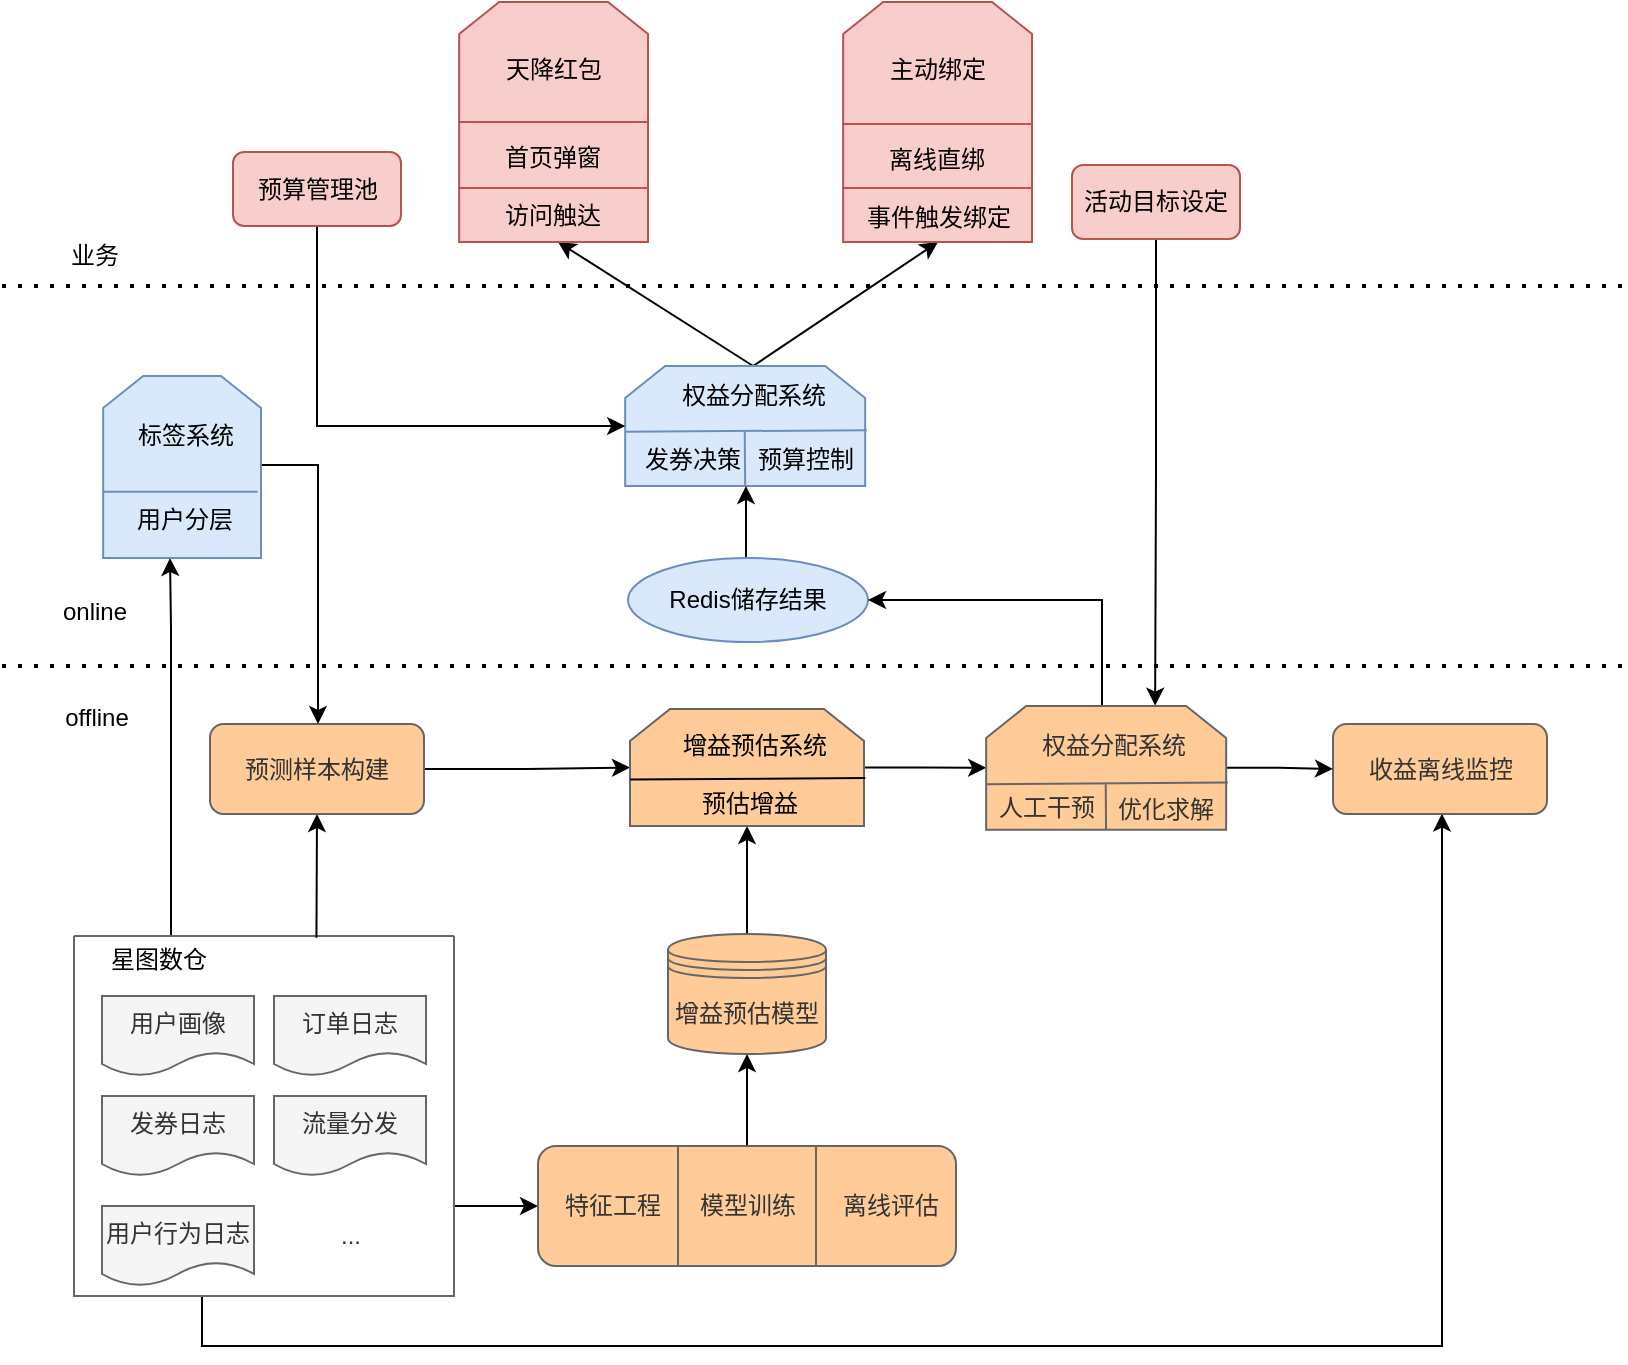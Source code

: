 <mxfile version="20.8.20" type="github">
  <diagram name="第 1 页" id="IimC38TZ5ozDidSI9xtI">
    <mxGraphModel dx="2765" dy="1541" grid="1" gridSize="10" guides="1" tooltips="1" connect="1" arrows="1" fold="1" page="1" pageScale="1" pageWidth="827" pageHeight="1169" math="0" shadow="0">
      <root>
        <mxCell id="0" />
        <mxCell id="1" parent="0" />
        <mxCell id="deylKBLWcx-nHvbVOKOh-44" style="edgeStyle=orthogonalEdgeStyle;rounded=0;orthogonalLoop=1;jettySize=auto;html=1;exitX=0.25;exitY=0;exitDx=0;exitDy=0;strokeWidth=1;" edge="1" parent="1" target="deylKBLWcx-nHvbVOKOh-62">
          <mxGeometry relative="1" as="geometry">
            <mxPoint x="93.5" y="627.0" as="sourcePoint" />
            <mxPoint x="92.54" y="321" as="targetPoint" />
            <Array as="points">
              <mxPoint x="93" y="473" />
              <mxPoint x="93" y="473" />
            </Array>
          </mxGeometry>
        </mxCell>
        <mxCell id="deylKBLWcx-nHvbVOKOh-45" style="edgeStyle=orthogonalEdgeStyle;rounded=0;orthogonalLoop=1;jettySize=auto;html=1;exitX=1;exitY=0.75;exitDx=0;exitDy=0;entryX=0;entryY=0.5;entryDx=0;entryDy=0;strokeWidth=1;" edge="1" parent="1" source="deylKBLWcx-nHvbVOKOh-47" target="deylKBLWcx-nHvbVOKOh-107">
          <mxGeometry relative="1" as="geometry" />
        </mxCell>
        <mxCell id="deylKBLWcx-nHvbVOKOh-46" style="edgeStyle=orthogonalEdgeStyle;rounded=0;orthogonalLoop=1;jettySize=auto;html=1;strokeWidth=1;entryX=0.505;entryY=0.996;entryDx=0;entryDy=0;entryPerimeter=0;" edge="1" parent="1" source="deylKBLWcx-nHvbVOKOh-47" target="deylKBLWcx-nHvbVOKOh-54">
          <mxGeometry relative="1" as="geometry">
            <mxPoint x="729" y="572" as="targetPoint" />
            <Array as="points">
              <mxPoint x="109" y="832" />
              <mxPoint x="729" y="832" />
              <mxPoint x="729" y="566" />
            </Array>
          </mxGeometry>
        </mxCell>
        <mxCell id="deylKBLWcx-nHvbVOKOh-47" value="" style="swimlane;startSize=0;rounded=1;arcSize=38;fillColor=#f5f5f5;fontColor=#333333;strokeColor=#666666;" vertex="1" parent="1">
          <mxGeometry x="45" y="627" width="190" height="180" as="geometry">
            <mxRectangle x="60" y="825" width="50" height="40" as="alternateBounds" />
          </mxGeometry>
        </mxCell>
        <mxCell id="deylKBLWcx-nHvbVOKOh-48" value="用户画像" style="shape=document;whiteSpace=wrap;html=1;boundedLbl=1;rounded=1;fillColor=#f5f5f5;fontColor=#333333;strokeColor=#666666;" vertex="1" parent="deylKBLWcx-nHvbVOKOh-47">
          <mxGeometry x="14" y="30" width="76" height="40" as="geometry" />
        </mxCell>
        <mxCell id="deylKBLWcx-nHvbVOKOh-49" value="订单日志" style="shape=document;whiteSpace=wrap;html=1;boundedLbl=1;rounded=1;fillColor=#f5f5f5;fontColor=#333333;strokeColor=#666666;" vertex="1" parent="deylKBLWcx-nHvbVOKOh-47">
          <mxGeometry x="100" y="30" width="76" height="40" as="geometry" />
        </mxCell>
        <mxCell id="deylKBLWcx-nHvbVOKOh-50" value="发券日志" style="shape=document;whiteSpace=wrap;html=1;boundedLbl=1;rounded=1;fillColor=#f5f5f5;fontColor=#333333;strokeColor=#666666;" vertex="1" parent="deylKBLWcx-nHvbVOKOh-47">
          <mxGeometry x="14" y="80" width="76" height="40" as="geometry" />
        </mxCell>
        <mxCell id="deylKBLWcx-nHvbVOKOh-51" value="流量分发" style="shape=document;whiteSpace=wrap;html=1;boundedLbl=1;rounded=1;fillColor=#f5f5f5;fontColor=#333333;strokeColor=#666666;" vertex="1" parent="deylKBLWcx-nHvbVOKOh-47">
          <mxGeometry x="100" y="80" width="76" height="40" as="geometry" />
        </mxCell>
        <mxCell id="deylKBLWcx-nHvbVOKOh-52" value="用户行为日志" style="shape=document;whiteSpace=wrap;html=1;boundedLbl=1;rounded=1;fillColor=#f5f5f5;fontColor=#333333;strokeColor=#666666;" vertex="1" parent="deylKBLWcx-nHvbVOKOh-47">
          <mxGeometry x="14" y="135" width="76" height="40" as="geometry" />
        </mxCell>
        <mxCell id="deylKBLWcx-nHvbVOKOh-53" value="..." style="text;html=1;align=center;verticalAlign=middle;resizable=0;points=[];autosize=1;strokeColor=none;fillColor=none;fontColor=#333333;" vertex="1" parent="deylKBLWcx-nHvbVOKOh-47">
          <mxGeometry x="123" y="135" width="30" height="30" as="geometry" />
        </mxCell>
        <mxCell id="deylKBLWcx-nHvbVOKOh-54" value="收益离线监控" style="rounded=1;whiteSpace=wrap;html=1;fillColor=#FFCC99;fontColor=#333333;strokeColor=#666666;" vertex="1" parent="1">
          <mxGeometry x="674.5" y="521" width="107" height="45" as="geometry" />
        </mxCell>
        <mxCell id="deylKBLWcx-nHvbVOKOh-55" style="edgeStyle=orthogonalEdgeStyle;rounded=0;orthogonalLoop=1;jettySize=auto;html=1;entryX=0;entryY=0.5;entryDx=0;entryDy=0;strokeWidth=1;" edge="1" parent="1" source="deylKBLWcx-nHvbVOKOh-56" target="deylKBLWcx-nHvbVOKOh-96">
          <mxGeometry relative="1" as="geometry" />
        </mxCell>
        <mxCell id="deylKBLWcx-nHvbVOKOh-56" value="预测样本构建" style="rounded=1;whiteSpace=wrap;html=1;fillColor=#FFCC99;fontColor=#333333;strokeColor=#666666;" vertex="1" parent="1">
          <mxGeometry x="113" y="521" width="107" height="45" as="geometry" />
        </mxCell>
        <mxCell id="deylKBLWcx-nHvbVOKOh-57" style="edgeStyle=orthogonalEdgeStyle;rounded=0;orthogonalLoop=1;jettySize=auto;html=1;entryX=0.5;entryY=1;entryDx=0;entryDy=0;strokeWidth=1;" edge="1" parent="1" source="deylKBLWcx-nHvbVOKOh-107" target="deylKBLWcx-nHvbVOKOh-59">
          <mxGeometry relative="1" as="geometry" />
        </mxCell>
        <mxCell id="deylKBLWcx-nHvbVOKOh-58" style="edgeStyle=orthogonalEdgeStyle;rounded=0;orthogonalLoop=1;jettySize=auto;html=1;strokeWidth=1;entryX=0.5;entryY=1;entryDx=0;entryDy=0;" edge="1" parent="1" source="deylKBLWcx-nHvbVOKOh-59" target="deylKBLWcx-nHvbVOKOh-96">
          <mxGeometry relative="1" as="geometry">
            <mxPoint x="389" y="582" as="targetPoint" />
          </mxGeometry>
        </mxCell>
        <mxCell id="deylKBLWcx-nHvbVOKOh-59" value="增益预估模型" style="shape=datastore;whiteSpace=wrap;html=1;rounded=1;glass=0;sketch=0;strokeWidth=1;fillColor=#FFCC99;fontColor=#333333;strokeColor=#666666;" vertex="1" parent="1">
          <mxGeometry x="342" y="626" width="79" height="60" as="geometry" />
        </mxCell>
        <mxCell id="deylKBLWcx-nHvbVOKOh-60" style="edgeStyle=orthogonalEdgeStyle;rounded=0;orthogonalLoop=1;jettySize=auto;html=1;exitX=0.5;exitY=1;exitDx=0;exitDy=0;entryX=0.704;entryY=-0.003;entryDx=0;entryDy=0;entryPerimeter=0;strokeWidth=1;" edge="1" parent="1" source="deylKBLWcx-nHvbVOKOh-61" target="deylKBLWcx-nHvbVOKOh-100">
          <mxGeometry relative="1" as="geometry" />
        </mxCell>
        <mxCell id="deylKBLWcx-nHvbVOKOh-61" value="活动目标设定" style="rounded=1;whiteSpace=wrap;html=1;glass=0;sketch=0;strokeWidth=1;fillColor=#f8cecc;strokeColor=#b85450;" vertex="1" parent="1">
          <mxGeometry x="544" y="241.5" width="84" height="37" as="geometry" />
        </mxCell>
        <mxCell id="deylKBLWcx-nHvbVOKOh-62" value="" style="shape=loopLimit;whiteSpace=wrap;html=1;rounded=0;sketch=0;size=20;fillColor=#dae8fc;strokeColor=#6c8ebf;" vertex="1" parent="1">
          <mxGeometry x="59.58" y="347" width="78.92" height="91" as="geometry" />
        </mxCell>
        <mxCell id="deylKBLWcx-nHvbVOKOh-63" style="edgeStyle=orthogonalEdgeStyle;rounded=0;orthogonalLoop=1;jettySize=auto;html=1;strokeWidth=1;exitX=0.98;exitY=0.982;exitDx=0;exitDy=0;exitPerimeter=0;" edge="1" parent="1" source="deylKBLWcx-nHvbVOKOh-64" target="deylKBLWcx-nHvbVOKOh-56">
          <mxGeometry relative="1" as="geometry">
            <mxPoint x="139" y="362" as="sourcePoint" />
            <Array as="points">
              <mxPoint x="167" y="392" />
            </Array>
          </mxGeometry>
        </mxCell>
        <mxCell id="deylKBLWcx-nHvbVOKOh-64" value="标签系统" style="text;html=1;strokeColor=none;fillColor=none;align=center;verticalAlign=middle;whiteSpace=wrap;rounded=0;sketch=0;" vertex="1" parent="1">
          <mxGeometry x="60.5" y="362" width="80" height="30" as="geometry" />
        </mxCell>
        <mxCell id="deylKBLWcx-nHvbVOKOh-65" value="" style="endArrow=none;html=1;rounded=0;exitX=-0.01;exitY=0.572;exitDx=0;exitDy=0;exitPerimeter=0;fillColor=#dae8fc;strokeColor=#6c8ebf;" edge="1" parent="1">
          <mxGeometry width="50" height="50" relative="1" as="geometry">
            <mxPoint x="59.29" y="404.9" as="sourcePoint" />
            <mxPoint x="136.79" y="404.9" as="targetPoint" />
          </mxGeometry>
        </mxCell>
        <mxCell id="deylKBLWcx-nHvbVOKOh-66" value="用户分层" style="text;html=1;align=center;verticalAlign=middle;resizable=0;points=[];autosize=1;strokeColor=none;fillColor=none;" vertex="1" parent="1">
          <mxGeometry x="65" y="404" width="70" height="30" as="geometry" />
        </mxCell>
        <mxCell id="deylKBLWcx-nHvbVOKOh-67" value="" style="endArrow=classic;html=1;rounded=0;strokeWidth=1;entryX=0.5;entryY=1;entryDx=0;entryDy=0;exitX=0.638;exitY=0.005;exitDx=0;exitDy=0;exitPerimeter=0;" edge="1" parent="1" source="deylKBLWcx-nHvbVOKOh-47" target="deylKBLWcx-nHvbVOKOh-56">
          <mxGeometry width="50" height="50" relative="1" as="geometry">
            <mxPoint x="237" y="622" as="sourcePoint" />
            <mxPoint x="287" y="592" as="targetPoint" />
          </mxGeometry>
        </mxCell>
        <mxCell id="deylKBLWcx-nHvbVOKOh-68" style="edgeStyle=orthogonalEdgeStyle;rounded=0;orthogonalLoop=1;jettySize=auto;html=1;exitX=1;exitY=0.5;exitDx=0;exitDy=0;entryX=0;entryY=0.5;entryDx=0;entryDy=0;strokeWidth=1;" edge="1" parent="1" source="deylKBLWcx-nHvbVOKOh-96" target="deylKBLWcx-nHvbVOKOh-100">
          <mxGeometry relative="1" as="geometry" />
        </mxCell>
        <mxCell id="deylKBLWcx-nHvbVOKOh-69" style="edgeStyle=orthogonalEdgeStyle;rounded=0;orthogonalLoop=1;jettySize=auto;html=1;exitX=1;exitY=0.5;exitDx=0;exitDy=0;entryX=0;entryY=0.5;entryDx=0;entryDy=0;strokeWidth=1;" edge="1" parent="1" source="deylKBLWcx-nHvbVOKOh-100" target="deylKBLWcx-nHvbVOKOh-54">
          <mxGeometry relative="1" as="geometry" />
        </mxCell>
        <mxCell id="deylKBLWcx-nHvbVOKOh-70" value="" style="group;fillColor=none;fontColor=#333333;strokeColor=none;container=0;" vertex="1" connectable="0" parent="1">
          <mxGeometry x="276" y="732" width="209" height="60" as="geometry" />
        </mxCell>
        <mxCell id="deylKBLWcx-nHvbVOKOh-71" value="" style="endArrow=classic;html=1;rounded=0;strokeWidth=1;entryX=0.543;entryY=0.933;entryDx=0;entryDy=0;entryPerimeter=0;exitX=0.5;exitY=0;exitDx=0;exitDy=0;" edge="1" parent="1" source="deylKBLWcx-nHvbVOKOh-84" target="deylKBLWcx-nHvbVOKOh-77">
          <mxGeometry width="50" height="50" relative="1" as="geometry">
            <mxPoint x="87" y="310" as="sourcePoint" />
            <mxPoint x="277" y="330" as="targetPoint" />
          </mxGeometry>
        </mxCell>
        <mxCell id="deylKBLWcx-nHvbVOKOh-72" value="" style="shape=loopLimit;whiteSpace=wrap;html=1;rounded=0;sketch=0;size=20;container=0;fillColor=#f8cecc;strokeColor=#b85450;" vertex="1" parent="1">
          <mxGeometry x="237.58" y="160" width="94.42" height="120" as="geometry" />
        </mxCell>
        <mxCell id="deylKBLWcx-nHvbVOKOh-73" value="" style="endArrow=none;html=1;rounded=0;exitX=-0.01;exitY=0.572;exitDx=0;exitDy=0;exitPerimeter=0;fillColor=#f8cecc;strokeColor=#b85450;" edge="1" parent="1">
          <mxGeometry width="50" height="50" relative="1" as="geometry">
            <mxPoint x="237" y="220" as="sourcePoint" />
            <mxPoint x="332" y="220" as="targetPoint" />
          </mxGeometry>
        </mxCell>
        <mxCell id="deylKBLWcx-nHvbVOKOh-74" value="天降红包" style="text;html=1;strokeColor=none;fillColor=#f8cecc;align=center;verticalAlign=middle;whiteSpace=wrap;rounded=0;sketch=0;container=0;" vertex="1" parent="1">
          <mxGeometry x="245" y="179" width="80" height="30" as="geometry" />
        </mxCell>
        <mxCell id="deylKBLWcx-nHvbVOKOh-75" value="" style="endArrow=none;html=1;rounded=0;exitX=-0.01;exitY=0.572;exitDx=0;exitDy=0;exitPerimeter=0;fillColor=#f8cecc;strokeColor=#b85450;" edge="1" parent="1">
          <mxGeometry width="50" height="50" relative="1" as="geometry">
            <mxPoint x="237" y="253" as="sourcePoint" />
            <mxPoint x="332" y="253" as="targetPoint" />
          </mxGeometry>
        </mxCell>
        <mxCell id="deylKBLWcx-nHvbVOKOh-76" value="首页弹窗" style="text;html=1;align=center;verticalAlign=middle;resizable=0;points=[];autosize=1;strokeColor=none;fillColor=none;container=0;" vertex="1" parent="1">
          <mxGeometry x="249" y="223" width="70" height="30" as="geometry" />
        </mxCell>
        <mxCell id="deylKBLWcx-nHvbVOKOh-77" value="访问触达" style="text;html=1;align=center;verticalAlign=middle;resizable=0;points=[];autosize=1;strokeColor=none;fillColor=none;container=0;" vertex="1" parent="1">
          <mxGeometry x="249" y="252" width="70" height="30" as="geometry" />
        </mxCell>
        <mxCell id="deylKBLWcx-nHvbVOKOh-78" value="" style="endArrow=classic;html=1;rounded=0;strokeWidth=1;exitX=0.5;exitY=0;exitDx=0;exitDy=0;entryX=0.5;entryY=0.9;entryDx=0;entryDy=0;entryPerimeter=0;" edge="1" parent="1" source="deylKBLWcx-nHvbVOKOh-84" target="deylKBLWcx-nHvbVOKOh-91">
          <mxGeometry width="50" height="50" relative="1" as="geometry">
            <mxPoint x="387" y="350" as="sourcePoint" />
            <mxPoint x="437" y="300" as="targetPoint" />
          </mxGeometry>
        </mxCell>
        <mxCell id="deylKBLWcx-nHvbVOKOh-79" value="" style="shape=loopLimit;whiteSpace=wrap;html=1;rounded=0;sketch=0;size=20;container=0;fillColor=#dae8fc;strokeColor=#6c8ebf;" vertex="1" parent="1">
          <mxGeometry x="320.58" y="342" width="120" height="60" as="geometry" />
        </mxCell>
        <mxCell id="deylKBLWcx-nHvbVOKOh-80" value="" style="endArrow=none;html=1;rounded=0;entryX=0.997;entryY=0.558;entryDx=0;entryDy=0;exitX=-0.01;exitY=0.572;exitDx=0;exitDy=0;exitPerimeter=0;entryPerimeter=0;fillColor=#dae8fc;strokeColor=#6c8ebf;" edge="1" parent="1">
          <mxGeometry width="50" height="50" relative="1" as="geometry">
            <mxPoint x="320.58" y="374.92" as="sourcePoint" />
            <mxPoint x="441.42" y="374.08" as="targetPoint" />
          </mxGeometry>
        </mxCell>
        <mxCell id="deylKBLWcx-nHvbVOKOh-81" value="" style="endArrow=none;html=1;rounded=0;fillColor=#dae8fc;strokeColor=#6c8ebf;" edge="1" parent="1">
          <mxGeometry width="50" height="50" relative="1" as="geometry">
            <mxPoint x="381.53" y="402" as="sourcePoint" />
            <mxPoint x="381.53" y="402" as="targetPoint" />
          </mxGeometry>
        </mxCell>
        <mxCell id="deylKBLWcx-nHvbVOKOh-82" value="" style="endArrow=none;html=1;rounded=0;exitX=0.5;exitY=1;exitDx=0;exitDy=0;fillColor=#dae8fc;strokeColor=#6c8ebf;" edge="1" parent="1" source="deylKBLWcx-nHvbVOKOh-79">
          <mxGeometry width="50" height="50" relative="1" as="geometry">
            <mxPoint x="380.36" y="394" as="sourcePoint" />
            <mxPoint x="380.36" y="374" as="targetPoint" />
          </mxGeometry>
        </mxCell>
        <mxCell id="deylKBLWcx-nHvbVOKOh-83" value="预算控制" style="text;html=1;strokeColor=none;fillColor=none;align=center;verticalAlign=middle;whiteSpace=wrap;rounded=0;sketch=0;container=0;" vertex="1" parent="1">
          <mxGeometry x="380.58" y="374" width="60" height="30" as="geometry" />
        </mxCell>
        <mxCell id="deylKBLWcx-nHvbVOKOh-84" value="权益分配系统" style="text;html=1;strokeColor=none;fillColor=none;align=center;verticalAlign=middle;whiteSpace=wrap;rounded=0;sketch=0;container=0;" vertex="1" parent="1">
          <mxGeometry x="344.58" y="342" width="80" height="30" as="geometry" />
        </mxCell>
        <mxCell id="deylKBLWcx-nHvbVOKOh-85" value="发券决策" style="text;html=1;align=center;verticalAlign=middle;resizable=0;points=[];autosize=1;strokeColor=none;fillColor=none;container=0;" vertex="1" parent="1">
          <mxGeometry x="319" y="374" width="70" height="30" as="geometry" />
        </mxCell>
        <mxCell id="deylKBLWcx-nHvbVOKOh-86" value="" style="shape=loopLimit;whiteSpace=wrap;html=1;rounded=0;sketch=0;size=20;container=0;fillColor=#f8cecc;strokeColor=#b85450;" vertex="1" parent="1">
          <mxGeometry x="429.58" y="160" width="94.42" height="120" as="geometry" />
        </mxCell>
        <mxCell id="deylKBLWcx-nHvbVOKOh-87" value="" style="endArrow=none;html=1;rounded=0;exitX=-0.01;exitY=0.572;exitDx=0;exitDy=0;exitPerimeter=0;fillColor=#f8cecc;strokeColor=#b85450;" edge="1" parent="1">
          <mxGeometry width="50" height="50" relative="1" as="geometry">
            <mxPoint x="429.0" y="221" as="sourcePoint" />
            <mxPoint x="524" y="221" as="targetPoint" />
          </mxGeometry>
        </mxCell>
        <mxCell id="deylKBLWcx-nHvbVOKOh-88" value="主动绑定" style="text;html=1;strokeColor=none;fillColor=none;align=center;verticalAlign=middle;whiteSpace=wrap;rounded=0;sketch=0;container=0;" vertex="1" parent="1">
          <mxGeometry x="437.0" y="179" width="80" height="30" as="geometry" />
        </mxCell>
        <mxCell id="deylKBLWcx-nHvbVOKOh-89" value="" style="endArrow=none;html=1;rounded=0;exitX=-0.01;exitY=0.572;exitDx=0;exitDy=0;exitPerimeter=0;fillColor=#f8cecc;strokeColor=#b85450;" edge="1" parent="1">
          <mxGeometry width="50" height="50" relative="1" as="geometry">
            <mxPoint x="429.0" y="253" as="sourcePoint" />
            <mxPoint x="524" y="253" as="targetPoint" />
          </mxGeometry>
        </mxCell>
        <mxCell id="deylKBLWcx-nHvbVOKOh-90" value="离线直绑" style="text;html=1;align=center;verticalAlign=middle;resizable=0;points=[];autosize=1;strokeColor=none;fillColor=none;container=0;" vertex="1" parent="1">
          <mxGeometry x="441.0" y="224" width="70" height="30" as="geometry" />
        </mxCell>
        <mxCell id="deylKBLWcx-nHvbVOKOh-91" value="事件触发绑定" style="text;html=1;align=center;verticalAlign=middle;resizable=0;points=[];autosize=1;strokeColor=none;fillColor=none;container=0;" vertex="1" parent="1">
          <mxGeometry x="427.0" y="253" width="100" height="30" as="geometry" />
        </mxCell>
        <mxCell id="deylKBLWcx-nHvbVOKOh-92" style="edgeStyle=orthogonalEdgeStyle;rounded=0;orthogonalLoop=1;jettySize=auto;html=1;exitX=0.5;exitY=0;exitDx=0;exitDy=0;strokeWidth=1;entryX=0.914;entryY=0.933;entryDx=0;entryDy=0;entryPerimeter=0;" edge="1" parent="1">
          <mxGeometry relative="1" as="geometry">
            <mxPoint x="381" y="438" as="sourcePoint" />
            <mxPoint x="380.98" y="401.99" as="targetPoint" />
            <Array as="points" />
          </mxGeometry>
        </mxCell>
        <mxCell id="deylKBLWcx-nHvbVOKOh-93" value="Redis储存结果" style="ellipse;whiteSpace=wrap;html=1;rounded=1;glass=0;sketch=0;strokeWidth=1;fillColor=#dae8fc;strokeColor=#6c8ebf;" vertex="1" parent="1">
          <mxGeometry x="322" y="438" width="120" height="42" as="geometry" />
        </mxCell>
        <mxCell id="deylKBLWcx-nHvbVOKOh-94" style="edgeStyle=orthogonalEdgeStyle;rounded=0;orthogonalLoop=1;jettySize=auto;html=1;entryX=1;entryY=0.5;entryDx=0;entryDy=0;strokeWidth=1;" edge="1" parent="1" source="deylKBLWcx-nHvbVOKOh-100" target="deylKBLWcx-nHvbVOKOh-93">
          <mxGeometry relative="1" as="geometry">
            <Array as="points">
              <mxPoint x="559" y="459" />
            </Array>
          </mxGeometry>
        </mxCell>
        <mxCell id="deylKBLWcx-nHvbVOKOh-95" value="" style="endArrow=none;dashed=1;html=1;dashPattern=1 3;strokeWidth=2;rounded=0;" edge="1" parent="1">
          <mxGeometry width="50" height="50" relative="1" as="geometry">
            <mxPoint x="9" y="492" as="sourcePoint" />
            <mxPoint x="819" y="492" as="targetPoint" />
          </mxGeometry>
        </mxCell>
        <mxCell id="deylKBLWcx-nHvbVOKOh-96" value="" style="shape=loopLimit;whiteSpace=wrap;html=1;rounded=0;sketch=0;size=20;container=0;fillColor=#FFCC99;strokeColor=#666666;fontColor=#333333;" vertex="1" parent="1">
          <mxGeometry x="323" y="513.5" width="117" height="58.5" as="geometry" />
        </mxCell>
        <mxCell id="deylKBLWcx-nHvbVOKOh-97" value="" style="endArrow=none;html=1;rounded=0;entryX=0.997;entryY=0.558;entryDx=0;entryDy=0;entryPerimeter=0;fillColor=#fff2cc;strokeColor=#000000;exitX=0.001;exitY=0.603;exitDx=0;exitDy=0;exitPerimeter=0;" edge="1" parent="1" source="deylKBLWcx-nHvbVOKOh-96">
          <mxGeometry width="50" height="50" relative="1" as="geometry">
            <mxPoint x="329" y="549" as="sourcePoint" />
            <mxPoint x="440.64" y="547.98" as="targetPoint" />
          </mxGeometry>
        </mxCell>
        <mxCell id="deylKBLWcx-nHvbVOKOh-98" value="预估增益" style="text;html=1;strokeColor=none;fillColor=none;align=center;verticalAlign=middle;whiteSpace=wrap;rounded=0;sketch=0;container=0;" vertex="1" parent="1">
          <mxGeometry x="353" y="553.5" width="60" height="15" as="geometry" />
        </mxCell>
        <mxCell id="deylKBLWcx-nHvbVOKOh-99" value="增益预估系统" style="text;html=1;strokeColor=none;fillColor=none;align=center;verticalAlign=middle;whiteSpace=wrap;rounded=0;sketch=0;container=0;" vertex="1" parent="1">
          <mxGeometry x="347.25" y="524.5" width="77" height="15" as="geometry" />
        </mxCell>
        <mxCell id="deylKBLWcx-nHvbVOKOh-100" value="" style="shape=loopLimit;whiteSpace=wrap;html=1;rounded=0;sketch=0;size=20;container=0;fillColor=#FFCC99;fontColor=#333333;strokeColor=#666666;" vertex="1" parent="1">
          <mxGeometry x="501.08" y="512" width="120.0" height="61.846" as="geometry" />
        </mxCell>
        <mxCell id="deylKBLWcx-nHvbVOKOh-101" value="" style="endArrow=none;html=1;rounded=0;entryX=0.997;entryY=0.558;entryDx=0;entryDy=0;exitX=-0.01;exitY=0.572;exitDx=0;exitDy=0;exitPerimeter=0;entryPerimeter=0;fillColor=#f5f5f5;strokeColor=#666666;" edge="1" parent="1">
          <mxGeometry width="50" height="50" relative="1" as="geometry">
            <mxPoint x="501.08" y="551.087" as="sourcePoint" />
            <mxPoint x="621.92" y="550.221" as="targetPoint" />
          </mxGeometry>
        </mxCell>
        <mxCell id="deylKBLWcx-nHvbVOKOh-102" value="" style="endArrow=none;html=1;rounded=0;fillColor=#f5f5f5;strokeColor=#666666;" edge="1" parent="1" target="deylKBLWcx-nHvbVOKOh-100">
          <mxGeometry width="50" height="50" relative="1" as="geometry">
            <mxPoint x="561.03" y="573.846" as="sourcePoint" />
            <mxPoint x="561.08" y="542.923" as="targetPoint" />
          </mxGeometry>
        </mxCell>
        <mxCell id="deylKBLWcx-nHvbVOKOh-103" value="" style="endArrow=none;html=1;rounded=0;exitX=-0.001;exitY=0.837;exitDx=0;exitDy=0;exitPerimeter=0;fillColor=#f5f5f5;strokeColor=#666666;" edge="1" parent="1" source="deylKBLWcx-nHvbVOKOh-104">
          <mxGeometry width="50" height="50" relative="1" as="geometry">
            <mxPoint x="561.08" y="580.031" as="sourcePoint" />
            <mxPoint x="560.86" y="551.169" as="targetPoint" />
          </mxGeometry>
        </mxCell>
        <mxCell id="deylKBLWcx-nHvbVOKOh-104" value="优化求解" style="text;html=1;strokeColor=none;fillColor=none;align=center;verticalAlign=middle;whiteSpace=wrap;rounded=0;sketch=0;container=0;fontColor=#333333;" vertex="1" parent="1">
          <mxGeometry x="561.08" y="548.077" width="60.0" height="30.923" as="geometry" />
        </mxCell>
        <mxCell id="deylKBLWcx-nHvbVOKOh-105" value="权益分配系统" style="text;html=1;strokeColor=none;fillColor=none;align=center;verticalAlign=middle;whiteSpace=wrap;rounded=0;sketch=0;container=0;fontColor=#333333;" vertex="1" parent="1">
          <mxGeometry x="525.08" y="516.123" width="80.0" height="30.923" as="geometry" />
        </mxCell>
        <mxCell id="deylKBLWcx-nHvbVOKOh-106" value="人工干预" style="text;html=1;align=center;verticalAlign=middle;resizable=0;points=[];autosize=1;strokeColor=none;fillColor=none;container=0;fontColor=#333333;" vertex="1" parent="1">
          <mxGeometry x="496.08" y="548.077" width="70" height="30" as="geometry" />
        </mxCell>
        <mxCell id="deylKBLWcx-nHvbVOKOh-107" value="模型训练" style="shape=process;whiteSpace=wrap;html=1;backgroundOutline=1;rounded=1;glass=0;sketch=0;strokeWidth=1;size=0.333;fillColor=#FFCC99;fontColor=#333333;strokeColor=#666666;" vertex="1" parent="1">
          <mxGeometry x="277" y="732" width="209" height="60" as="geometry" />
        </mxCell>
        <mxCell id="deylKBLWcx-nHvbVOKOh-108" value="特征工程" style="text;html=1;align=center;verticalAlign=middle;resizable=0;points=[];autosize=1;strokeColor=none;fillColor=none;fontColor=#333333;" vertex="1" parent="1">
          <mxGeometry x="279" y="747" width="70" height="30" as="geometry" />
        </mxCell>
        <mxCell id="deylKBLWcx-nHvbVOKOh-109" value="离线评估" style="text;html=1;align=center;verticalAlign=middle;resizable=0;points=[];autosize=1;strokeColor=none;fillColor=none;fontColor=#333333;" vertex="1" parent="1">
          <mxGeometry x="418" y="747" width="70" height="30" as="geometry" />
        </mxCell>
        <mxCell id="deylKBLWcx-nHvbVOKOh-110" value="offline" style="text;html=1;align=center;verticalAlign=middle;resizable=0;points=[];autosize=1;strokeColor=none;fillColor=none;" vertex="1" parent="1">
          <mxGeometry x="26" y="502.5" width="60" height="30" as="geometry" />
        </mxCell>
        <mxCell id="deylKBLWcx-nHvbVOKOh-111" value="online" style="text;html=1;align=center;verticalAlign=middle;resizable=0;points=[];autosize=1;strokeColor=none;fillColor=none;" vertex="1" parent="1">
          <mxGeometry x="25" y="450" width="60" height="30" as="geometry" />
        </mxCell>
        <mxCell id="deylKBLWcx-nHvbVOKOh-112" value="星图数仓" style="text;html=1;align=center;verticalAlign=middle;resizable=0;points=[];autosize=1;strokeColor=none;fillColor=none;" vertex="1" parent="1">
          <mxGeometry x="52" y="624" width="70" height="30" as="geometry" />
        </mxCell>
        <mxCell id="deylKBLWcx-nHvbVOKOh-113" value="" style="endArrow=none;dashed=1;html=1;dashPattern=1 3;strokeWidth=2;rounded=0;" edge="1" parent="1">
          <mxGeometry width="50" height="50" relative="1" as="geometry">
            <mxPoint x="9" y="302" as="sourcePoint" />
            <mxPoint x="819" y="302" as="targetPoint" />
          </mxGeometry>
        </mxCell>
        <mxCell id="deylKBLWcx-nHvbVOKOh-114" value="业务" style="text;html=1;align=center;verticalAlign=middle;resizable=0;points=[];autosize=1;strokeColor=none;fillColor=none;" vertex="1" parent="1">
          <mxGeometry x="30" y="272" width="50" height="30" as="geometry" />
        </mxCell>
        <mxCell id="deylKBLWcx-nHvbVOKOh-115" style="edgeStyle=orthogonalEdgeStyle;rounded=0;orthogonalLoop=1;jettySize=auto;html=1;exitX=0.5;exitY=1;exitDx=0;exitDy=0;entryX=0;entryY=0.5;entryDx=0;entryDy=0;fontSize=10;" edge="1" parent="1" source="deylKBLWcx-nHvbVOKOh-116" target="deylKBLWcx-nHvbVOKOh-79">
          <mxGeometry relative="1" as="geometry" />
        </mxCell>
        <mxCell id="deylKBLWcx-nHvbVOKOh-116" value="预算管理池" style="rounded=1;whiteSpace=wrap;html=1;glass=0;sketch=0;strokeWidth=1;fillColor=#f8cecc;strokeColor=#b85450;" vertex="1" parent="1">
          <mxGeometry x="124.5" y="235" width="84" height="37" as="geometry" />
        </mxCell>
      </root>
    </mxGraphModel>
  </diagram>
</mxfile>
